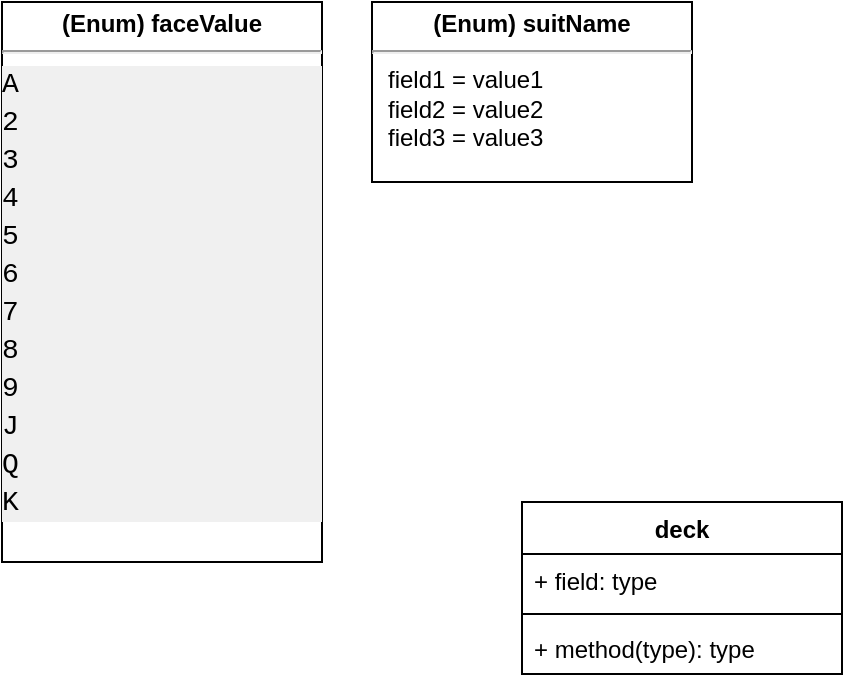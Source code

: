 <mxfile version="21.1.1" type="device">
  <diagram name="Page-1" id="c4acf3e9-155e-7222-9cf6-157b1a14988f">
    <mxGraphModel dx="986" dy="836" grid="1" gridSize="10" guides="1" tooltips="1" connect="1" arrows="1" fold="1" page="1" pageScale="1" pageWidth="850" pageHeight="1100" background="none" math="0" shadow="0">
      <root>
        <mxCell id="0" />
        <mxCell id="1" parent="0" />
        <mxCell id="HJwzsdciJKOpqfsvmMZI-1" value="deck" style="swimlane;fontStyle=1;align=center;verticalAlign=top;childLayout=stackLayout;horizontal=1;startSize=26;horizontalStack=0;resizeParent=1;resizeParentMax=0;resizeLast=0;collapsible=1;marginBottom=0;whiteSpace=wrap;html=1;" vertex="1" parent="1">
          <mxGeometry x="340" y="610" width="160" height="86" as="geometry">
            <mxRectangle x="340" y="610" width="70" height="30" as="alternateBounds" />
          </mxGeometry>
        </mxCell>
        <mxCell id="HJwzsdciJKOpqfsvmMZI-2" value="+ field: type" style="text;strokeColor=none;fillColor=none;align=left;verticalAlign=top;spacingLeft=4;spacingRight=4;overflow=hidden;rotatable=0;points=[[0,0.5],[1,0.5]];portConstraint=eastwest;whiteSpace=wrap;html=1;" vertex="1" parent="HJwzsdciJKOpqfsvmMZI-1">
          <mxGeometry y="26" width="160" height="26" as="geometry" />
        </mxCell>
        <mxCell id="HJwzsdciJKOpqfsvmMZI-3" value="" style="line;strokeWidth=1;fillColor=none;align=left;verticalAlign=middle;spacingTop=-1;spacingLeft=3;spacingRight=3;rotatable=0;labelPosition=right;points=[];portConstraint=eastwest;strokeColor=inherit;" vertex="1" parent="HJwzsdciJKOpqfsvmMZI-1">
          <mxGeometry y="52" width="160" height="8" as="geometry" />
        </mxCell>
        <mxCell id="HJwzsdciJKOpqfsvmMZI-4" value="+ method(type): type" style="text;strokeColor=none;fillColor=none;align=left;verticalAlign=top;spacingLeft=4;spacingRight=4;overflow=hidden;rotatable=0;points=[[0,0.5],[1,0.5]];portConstraint=eastwest;whiteSpace=wrap;html=1;" vertex="1" parent="HJwzsdciJKOpqfsvmMZI-1">
          <mxGeometry y="60" width="160" height="26" as="geometry" />
        </mxCell>
        <mxCell id="HJwzsdciJKOpqfsvmMZI-10" value="&lt;p style=&quot;margin: 4px 0px 0px; text-align: center;&quot;&gt;&lt;b style=&quot;&quot;&gt;(Enum) faceValue&lt;/b&gt;&lt;/p&gt;&lt;hr&gt;&lt;div style=&quot;background-color: rgb(240, 240, 240); font-family: Consolas, &amp;quot;Courier New&amp;quot;, monospace; font-size: 14px; line-height: 19px;&quot;&gt;A&lt;/div&gt;&lt;div style=&quot;background-color: rgb(240, 240, 240); font-family: Consolas, &amp;quot;Courier New&amp;quot;, monospace; font-size: 14px; line-height: 19px;&quot;&gt;2&lt;/div&gt;&lt;div style=&quot;background-color: rgb(240, 240, 240); font-family: Consolas, &amp;quot;Courier New&amp;quot;, monospace; font-size: 14px; line-height: 19px;&quot;&gt;3&lt;/div&gt;&lt;div style=&quot;background-color: rgb(240, 240, 240); font-family: Consolas, &amp;quot;Courier New&amp;quot;, monospace; font-size: 14px; line-height: 19px;&quot;&gt;4&lt;/div&gt;&lt;div style=&quot;background-color: rgb(240, 240, 240); font-family: Consolas, &amp;quot;Courier New&amp;quot;, monospace; font-size: 14px; line-height: 19px;&quot;&gt;5&lt;/div&gt;&lt;div style=&quot;background-color: rgb(240, 240, 240); font-family: Consolas, &amp;quot;Courier New&amp;quot;, monospace; font-size: 14px; line-height: 19px;&quot;&gt;6&lt;/div&gt;&lt;div style=&quot;background-color: rgb(240, 240, 240); font-family: Consolas, &amp;quot;Courier New&amp;quot;, monospace; font-size: 14px; line-height: 19px;&quot;&gt;7&lt;/div&gt;&lt;div style=&quot;background-color: rgb(240, 240, 240); font-family: Consolas, &amp;quot;Courier New&amp;quot;, monospace; font-size: 14px; line-height: 19px;&quot;&gt;8&lt;/div&gt;&lt;div style=&quot;background-color: rgb(240, 240, 240); font-family: Consolas, &amp;quot;Courier New&amp;quot;, monospace; font-size: 14px; line-height: 19px;&quot;&gt;9&lt;/div&gt;&lt;div style=&quot;background-color: rgb(240, 240, 240); font-family: Consolas, &amp;quot;Courier New&amp;quot;, monospace; font-size: 14px; line-height: 19px;&quot;&gt;J&lt;/div&gt;&lt;div style=&quot;background-color: rgb(240, 240, 240); font-family: Consolas, &amp;quot;Courier New&amp;quot;, monospace; font-size: 14px; line-height: 19px;&quot;&gt;Q&lt;/div&gt;&lt;div style=&quot;background-color: rgb(240, 240, 240); font-family: Consolas, &amp;quot;Courier New&amp;quot;, monospace; font-size: 14px; line-height: 19px;&quot;&gt;K&lt;/div&gt;" style="verticalAlign=top;align=left;overflow=fill;fontSize=12;fontFamily=Helvetica;html=1;whiteSpace=wrap;" vertex="1" parent="1">
          <mxGeometry x="80" y="360" width="160" height="280" as="geometry" />
        </mxCell>
        <mxCell id="HJwzsdciJKOpqfsvmMZI-11" value="&lt;p style=&quot;margin: 4px 0px 0px; text-align: center;&quot;&gt;&lt;b style=&quot;&quot;&gt;(Enum) suitName&lt;/b&gt;&lt;/p&gt;&lt;hr&gt;&lt;p style=&quot;margin:0px;margin-left:8px;&quot;&gt;field1 = value1&lt;br&gt;field2 = value2&lt;br&gt;field3 = value3&lt;/p&gt;" style="verticalAlign=top;align=left;overflow=fill;fontSize=12;fontFamily=Helvetica;html=1;whiteSpace=wrap;" vertex="1" parent="1">
          <mxGeometry x="265" y="360" width="160" height="90" as="geometry" />
        </mxCell>
      </root>
    </mxGraphModel>
  </diagram>
</mxfile>
